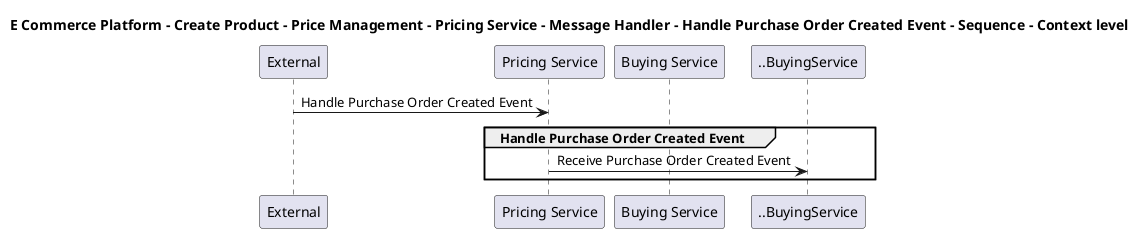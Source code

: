 @startuml

title E Commerce Platform - Create Product - Price Management - Pricing Service - Message Handler - Handle Purchase Order Created Event - Sequence - Context level

participant "External" as C4InterFlow.SoftwareSystems.ExternalSystem
participant "Pricing Service" as ECommercePlatform.CreateProduct.PriceManagement.SoftwareSystems.PricingService
participant "Buying Service" as ECommercePlatform.CreateProduct.BuyingAndMerchandising.SoftwareSystems.BuyingService

C4InterFlow.SoftwareSystems.ExternalSystem -> ECommercePlatform.CreateProduct.PriceManagement.SoftwareSystems.PricingService : Handle Purchase Order Created Event
group Handle Purchase Order Created Event
ECommercePlatform.CreateProduct.PriceManagement.SoftwareSystems.PricingService -> ..BuyingService : Receive Purchase Order Created Event
end


@enduml
